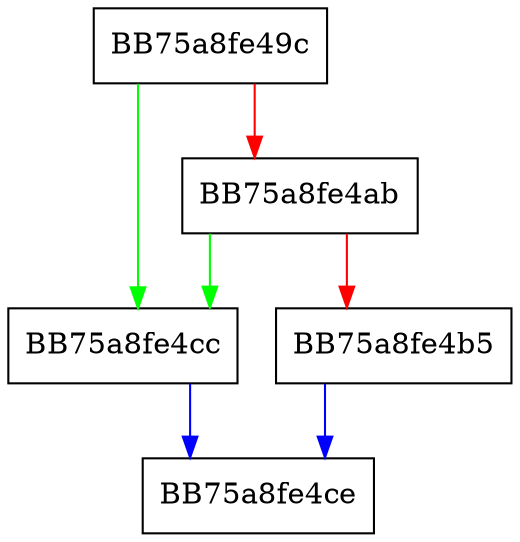 digraph CIRCULAR_QUEUE_push {
  node [shape="box"];
  graph [splines=ortho];
  BB75a8fe49c -> BB75a8fe4cc [color="green"];
  BB75a8fe49c -> BB75a8fe4ab [color="red"];
  BB75a8fe4ab -> BB75a8fe4cc [color="green"];
  BB75a8fe4ab -> BB75a8fe4b5 [color="red"];
  BB75a8fe4b5 -> BB75a8fe4ce [color="blue"];
  BB75a8fe4cc -> BB75a8fe4ce [color="blue"];
}